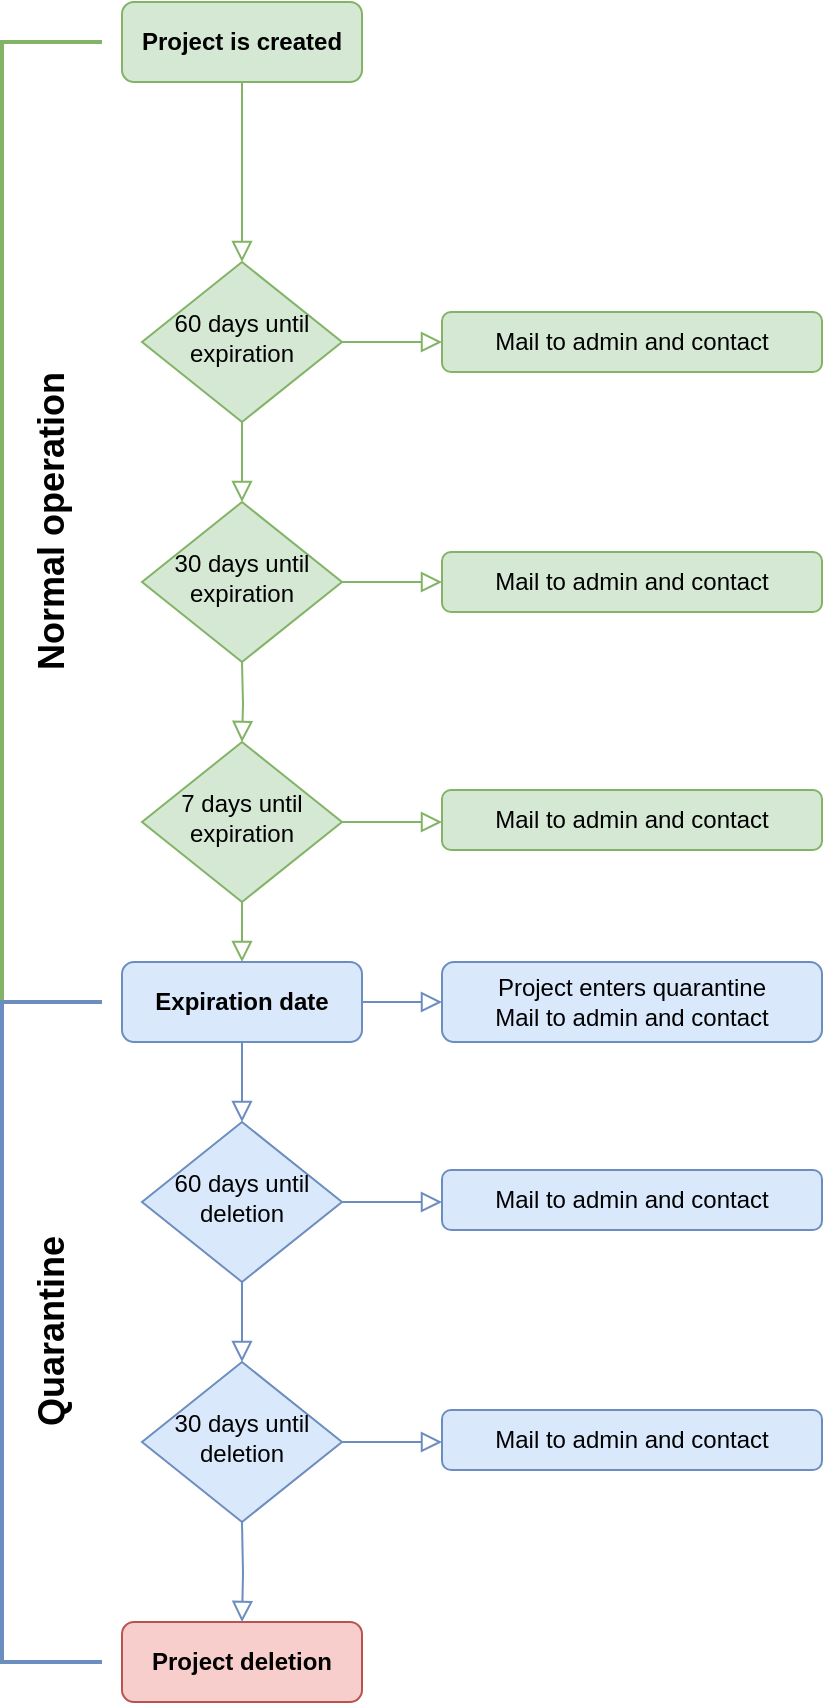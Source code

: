 <mxfile version="19.0.2" type="device"><diagram id="C5RBs43oDa-KdzZeNtuy" name="Page-1"><mxGraphModel dx="1102" dy="1025" grid="1" gridSize="10" guides="1" tooltips="1" connect="1" arrows="1" fold="1" page="1" pageScale="1" pageWidth="827" pageHeight="1169" math="0" shadow="0"><root><mxCell id="WIyWlLk6GJQsqaUBKTNV-0"/><mxCell id="WIyWlLk6GJQsqaUBKTNV-1" parent="WIyWlLk6GJQsqaUBKTNV-0"/><mxCell id="WIyWlLk6GJQsqaUBKTNV-2" value="" style="rounded=0;html=1;jettySize=auto;orthogonalLoop=1;fontSize=11;endArrow=block;endFill=0;endSize=8;strokeWidth=1;shadow=0;labelBackgroundColor=none;edgeStyle=orthogonalEdgeStyle;fillColor=#d5e8d4;strokeColor=#82b366;" parent="WIyWlLk6GJQsqaUBKTNV-1" source="WIyWlLk6GJQsqaUBKTNV-3" target="WIyWlLk6GJQsqaUBKTNV-6" edge="1"><mxGeometry relative="1" as="geometry"/></mxCell><mxCell id="WIyWlLk6GJQsqaUBKTNV-3" value="Project is created" style="rounded=1;whiteSpace=wrap;html=1;fontSize=12;glass=0;strokeWidth=1;shadow=0;fillColor=#d5e8d4;strokeColor=#82b366;fontStyle=1" parent="WIyWlLk6GJQsqaUBKTNV-1" vertex="1"><mxGeometry x="310" y="40" width="120" height="40" as="geometry"/></mxCell><mxCell id="WIyWlLk6GJQsqaUBKTNV-6" value="60 days until expiration" style="rhombus;whiteSpace=wrap;html=1;shadow=0;fontFamily=Helvetica;fontSize=12;align=center;strokeWidth=1;spacing=6;spacingTop=-4;fillColor=#d5e8d4;strokeColor=#82b366;" parent="WIyWlLk6GJQsqaUBKTNV-1" vertex="1"><mxGeometry x="320" y="170" width="100" height="80" as="geometry"/></mxCell><mxCell id="WIyWlLk6GJQsqaUBKTNV-7" value="Mail to admin and contact" style="rounded=1;whiteSpace=wrap;html=1;fontSize=12;glass=0;strokeWidth=1;shadow=0;fillColor=#d5e8d4;strokeColor=#82b366;" parent="WIyWlLk6GJQsqaUBKTNV-1" vertex="1"><mxGeometry x="470" y="195" width="190" height="30" as="geometry"/></mxCell><mxCell id="WIyWlLk6GJQsqaUBKTNV-10" value="30 days until expiration" style="rhombus;whiteSpace=wrap;html=1;shadow=0;fontFamily=Helvetica;fontSize=12;align=center;strokeWidth=1;spacing=6;spacingTop=-4;fillColor=#d5e8d4;strokeColor=#82b366;" parent="WIyWlLk6GJQsqaUBKTNV-1" vertex="1"><mxGeometry x="320" y="290" width="100" height="80" as="geometry"/></mxCell><mxCell id="WIyWlLk6GJQsqaUBKTNV-11" value="Project deletion" style="rounded=1;whiteSpace=wrap;html=1;fontSize=12;glass=0;strokeWidth=1;shadow=0;fillColor=#f8cecc;strokeColor=#b85450;fontStyle=1" parent="WIyWlLk6GJQsqaUBKTNV-1" vertex="1"><mxGeometry x="310" y="850" width="120" height="40" as="geometry"/></mxCell><mxCell id="WIyWlLk6GJQsqaUBKTNV-12" value="Mail to admin and contact" style="rounded=1;whiteSpace=wrap;html=1;fontSize=12;glass=0;strokeWidth=1;shadow=0;fillColor=#d5e8d4;strokeColor=#82b366;" parent="WIyWlLk6GJQsqaUBKTNV-1" vertex="1"><mxGeometry x="470" y="315" width="190" height="30" as="geometry"/></mxCell><mxCell id="sJDLUEC2O_nyiOPLchG6-0" value="7 days until&lt;br&gt;expiration" style="rhombus;whiteSpace=wrap;html=1;shadow=0;fontFamily=Helvetica;fontSize=12;align=center;strokeWidth=1;spacing=6;spacingTop=-4;fillColor=#d5e8d4;strokeColor=#82b366;" parent="WIyWlLk6GJQsqaUBKTNV-1" vertex="1"><mxGeometry x="320" y="410" width="100" height="80" as="geometry"/></mxCell><mxCell id="sJDLUEC2O_nyiOPLchG6-2" value="Mail to admin and contact" style="rounded=1;whiteSpace=wrap;html=1;fontSize=12;glass=0;strokeWidth=1;shadow=0;fillColor=#d5e8d4;strokeColor=#82b366;" parent="WIyWlLk6GJQsqaUBKTNV-1" vertex="1"><mxGeometry x="470" y="434" width="190" height="30" as="geometry"/></mxCell><mxCell id="sJDLUEC2O_nyiOPLchG6-5" value="" style="rounded=0;html=1;jettySize=auto;orthogonalLoop=1;fontSize=11;endArrow=block;endFill=0;endSize=8;strokeWidth=1;shadow=0;labelBackgroundColor=none;edgeStyle=orthogonalEdgeStyle;entryX=0.5;entryY=0;entryDx=0;entryDy=0;exitX=0.5;exitY=1;exitDx=0;exitDy=0;fillColor=#d5e8d4;strokeColor=#82b366;" parent="WIyWlLk6GJQsqaUBKTNV-1" source="WIyWlLk6GJQsqaUBKTNV-6" target="WIyWlLk6GJQsqaUBKTNV-10" edge="1"><mxGeometry relative="1" as="geometry"><mxPoint x="370" y="260" as="sourcePoint"/><mxPoint x="380" y="180" as="targetPoint"/></mxGeometry></mxCell><mxCell id="sJDLUEC2O_nyiOPLchG6-6" value="" style="rounded=0;html=1;jettySize=auto;orthogonalLoop=1;fontSize=11;endArrow=block;endFill=0;endSize=8;strokeWidth=1;shadow=0;labelBackgroundColor=none;edgeStyle=orthogonalEdgeStyle;entryX=0.5;entryY=0;entryDx=0;entryDy=0;fillColor=#d5e8d4;strokeColor=#82b366;" parent="WIyWlLk6GJQsqaUBKTNV-1" target="sJDLUEC2O_nyiOPLchG6-0" edge="1"><mxGeometry relative="1" as="geometry"><mxPoint x="370" y="370" as="sourcePoint"/><mxPoint x="380" y="300" as="targetPoint"/></mxGeometry></mxCell><mxCell id="sJDLUEC2O_nyiOPLchG6-8" value="" style="rounded=0;html=1;jettySize=auto;orthogonalLoop=1;fontSize=11;endArrow=block;endFill=0;endSize=8;strokeWidth=1;shadow=0;labelBackgroundColor=none;edgeStyle=orthogonalEdgeStyle;entryX=0;entryY=0.5;entryDx=0;entryDy=0;exitX=1;exitY=0.5;exitDx=0;exitDy=0;fillColor=#d5e8d4;strokeColor=#82b366;" parent="WIyWlLk6GJQsqaUBKTNV-1" source="WIyWlLk6GJQsqaUBKTNV-6" target="WIyWlLk6GJQsqaUBKTNV-7" edge="1"><mxGeometry relative="1" as="geometry"><mxPoint x="380" y="260" as="sourcePoint"/><mxPoint x="380" y="300" as="targetPoint"/></mxGeometry></mxCell><mxCell id="sJDLUEC2O_nyiOPLchG6-9" value="" style="rounded=0;html=1;jettySize=auto;orthogonalLoop=1;fontSize=11;endArrow=block;endFill=0;endSize=8;strokeWidth=1;shadow=0;labelBackgroundColor=none;edgeStyle=orthogonalEdgeStyle;exitX=1;exitY=0.5;exitDx=0;exitDy=0;fillColor=#d5e8d4;strokeColor=#82b366;" parent="WIyWlLk6GJQsqaUBKTNV-1" source="WIyWlLk6GJQsqaUBKTNV-10" edge="1"><mxGeometry relative="1" as="geometry"><mxPoint x="430" y="220" as="sourcePoint"/><mxPoint x="470" y="330" as="targetPoint"/></mxGeometry></mxCell><mxCell id="sJDLUEC2O_nyiOPLchG6-10" value="" style="rounded=0;html=1;jettySize=auto;orthogonalLoop=1;fontSize=11;endArrow=block;endFill=0;endSize=8;strokeWidth=1;shadow=0;labelBackgroundColor=none;edgeStyle=orthogonalEdgeStyle;exitX=1;exitY=0.5;exitDx=0;exitDy=0;fillColor=#d5e8d4;strokeColor=#82b366;" parent="WIyWlLk6GJQsqaUBKTNV-1" source="sJDLUEC2O_nyiOPLchG6-0" edge="1"><mxGeometry relative="1" as="geometry"><mxPoint x="430" y="340" as="sourcePoint"/><mxPoint x="470" y="450" as="targetPoint"/></mxGeometry></mxCell><mxCell id="sJDLUEC2O_nyiOPLchG6-12" value="Expiration date" style="rounded=1;whiteSpace=wrap;html=1;fontSize=12;glass=0;strokeWidth=1;shadow=0;fillColor=#dae8fc;strokeColor=#6c8ebf;fontStyle=1" parent="WIyWlLk6GJQsqaUBKTNV-1" vertex="1"><mxGeometry x="310" y="520" width="120" height="40" as="geometry"/></mxCell><mxCell id="sJDLUEC2O_nyiOPLchG6-14" value="60 days until deletion" style="rhombus;whiteSpace=wrap;html=1;shadow=0;fontFamily=Helvetica;fontSize=12;align=center;strokeWidth=1;spacing=6;spacingTop=-4;fillColor=#dae8fc;strokeColor=#6c8ebf;verticalAlign=middle;" parent="WIyWlLk6GJQsqaUBKTNV-1" vertex="1"><mxGeometry x="320" y="600" width="100" height="80" as="geometry"/></mxCell><mxCell id="sJDLUEC2O_nyiOPLchG6-16" value="" style="rounded=0;html=1;jettySize=auto;orthogonalLoop=1;fontSize=11;endArrow=block;endFill=0;endSize=8;strokeWidth=1;shadow=0;labelBackgroundColor=none;edgeStyle=orthogonalEdgeStyle;entryX=0.5;entryY=0;entryDx=0;entryDy=0;exitX=0.5;exitY=1;exitDx=0;exitDy=0;fillColor=#d5e8d4;strokeColor=#82b366;" parent="WIyWlLk6GJQsqaUBKTNV-1" source="sJDLUEC2O_nyiOPLchG6-0" target="sJDLUEC2O_nyiOPLchG6-12" edge="1"><mxGeometry relative="1" as="geometry"><mxPoint x="380" y="380" as="sourcePoint"/><mxPoint x="380" y="420" as="targetPoint"/></mxGeometry></mxCell><mxCell id="sJDLUEC2O_nyiOPLchG6-17" value="30 days until deletion" style="rhombus;whiteSpace=wrap;html=1;shadow=0;fontFamily=Helvetica;fontSize=12;align=center;strokeWidth=1;spacing=6;spacingTop=-4;fillColor=#dae8fc;strokeColor=#6c8ebf;" parent="WIyWlLk6GJQsqaUBKTNV-1" vertex="1"><mxGeometry x="320" y="720" width="100" height="80" as="geometry"/></mxCell><mxCell id="sJDLUEC2O_nyiOPLchG6-20" value="" style="rounded=0;html=1;jettySize=auto;orthogonalLoop=1;fontSize=11;endArrow=block;endFill=0;endSize=8;strokeWidth=1;shadow=0;labelBackgroundColor=none;edgeStyle=orthogonalEdgeStyle;entryX=0.5;entryY=0;entryDx=0;entryDy=0;exitX=0.5;exitY=1;exitDx=0;exitDy=0;fillColor=#dae8fc;strokeColor=#6c8ebf;" parent="WIyWlLk6GJQsqaUBKTNV-1" source="sJDLUEC2O_nyiOPLchG6-12" target="sJDLUEC2O_nyiOPLchG6-14" edge="1"><mxGeometry relative="1" as="geometry"><mxPoint x="380" y="500" as="sourcePoint"/><mxPoint x="380" y="530" as="targetPoint"/></mxGeometry></mxCell><mxCell id="sJDLUEC2O_nyiOPLchG6-21" value="" style="rounded=0;html=1;jettySize=auto;orthogonalLoop=1;fontSize=11;endArrow=block;endFill=0;endSize=8;strokeWidth=1;shadow=0;labelBackgroundColor=none;edgeStyle=orthogonalEdgeStyle;entryX=0.5;entryY=0;entryDx=0;entryDy=0;fillColor=#dae8fc;strokeColor=#6c8ebf;exitX=0.5;exitY=1;exitDx=0;exitDy=0;" parent="WIyWlLk6GJQsqaUBKTNV-1" source="sJDLUEC2O_nyiOPLchG6-14" target="sJDLUEC2O_nyiOPLchG6-17" edge="1"><mxGeometry relative="1" as="geometry"><mxPoint x="370" y="690" as="sourcePoint"/><mxPoint x="380" y="610" as="targetPoint"/></mxGeometry></mxCell><mxCell id="sJDLUEC2O_nyiOPLchG6-22" value="" style="rounded=0;html=1;jettySize=auto;orthogonalLoop=1;fontSize=11;endArrow=block;endFill=0;endSize=8;strokeWidth=1;shadow=0;labelBackgroundColor=none;edgeStyle=orthogonalEdgeStyle;entryX=0.5;entryY=0;entryDx=0;entryDy=0;fillColor=#dae8fc;strokeColor=#6c8ebf;" parent="WIyWlLk6GJQsqaUBKTNV-1" target="WIyWlLk6GJQsqaUBKTNV-11" edge="1"><mxGeometry relative="1" as="geometry"><mxPoint x="370" y="800" as="sourcePoint"/><mxPoint x="380" y="730" as="targetPoint"/></mxGeometry></mxCell><mxCell id="sJDLUEC2O_nyiOPLchG6-23" value="&lt;span&gt;Project enters quarantine&lt;/span&gt;&lt;br&gt;&lt;span&gt;Mail to admin and contact&lt;/span&gt;" style="rounded=1;whiteSpace=wrap;html=1;fontSize=12;glass=0;strokeWidth=1;shadow=0;fillColor=#dae8fc;strokeColor=#6c8ebf;align=center;" parent="WIyWlLk6GJQsqaUBKTNV-1" vertex="1"><mxGeometry x="470" y="520" width="190" height="40" as="geometry"/></mxCell><mxCell id="sJDLUEC2O_nyiOPLchG6-25" value="Mail to admin and contact" style="rounded=1;whiteSpace=wrap;html=1;fontSize=12;glass=0;strokeWidth=1;shadow=0;fillColor=#dae8fc;strokeColor=#6c8ebf;" parent="WIyWlLk6GJQsqaUBKTNV-1" vertex="1"><mxGeometry x="470" y="624" width="190" height="30" as="geometry"/></mxCell><mxCell id="sJDLUEC2O_nyiOPLchG6-26" value="" style="rounded=0;html=1;jettySize=auto;orthogonalLoop=1;fontSize=11;endArrow=block;endFill=0;endSize=8;strokeWidth=1;shadow=0;labelBackgroundColor=none;edgeStyle=orthogonalEdgeStyle;exitX=1;exitY=0.5;exitDx=0;exitDy=0;fillColor=#dae8fc;strokeColor=#6c8ebf;" parent="WIyWlLk6GJQsqaUBKTNV-1" edge="1"><mxGeometry relative="1" as="geometry"><mxPoint x="420" y="640" as="sourcePoint"/><mxPoint x="470" y="640" as="targetPoint"/></mxGeometry></mxCell><mxCell id="sJDLUEC2O_nyiOPLchG6-27" value="Mail to admin and contact" style="rounded=1;whiteSpace=wrap;html=1;fontSize=12;glass=0;strokeWidth=1;shadow=0;fillColor=#dae8fc;strokeColor=#6c8ebf;" parent="WIyWlLk6GJQsqaUBKTNV-1" vertex="1"><mxGeometry x="470" y="744" width="190" height="30" as="geometry"/></mxCell><mxCell id="sJDLUEC2O_nyiOPLchG6-28" value="" style="rounded=0;html=1;jettySize=auto;orthogonalLoop=1;fontSize=11;endArrow=block;endFill=0;endSize=8;strokeWidth=1;shadow=0;labelBackgroundColor=none;edgeStyle=orthogonalEdgeStyle;exitX=1;exitY=0.5;exitDx=0;exitDy=0;fillColor=#dae8fc;strokeColor=#6c8ebf;" parent="WIyWlLk6GJQsqaUBKTNV-1" edge="1"><mxGeometry relative="1" as="geometry"><mxPoint x="420" y="760" as="sourcePoint"/><mxPoint x="470" y="760" as="targetPoint"/></mxGeometry></mxCell><mxCell id="sJDLUEC2O_nyiOPLchG6-29" value="Normal operation" style="strokeWidth=2;html=1;shape=mxgraph.flowchart.annotation_1;align=center;pointerEvents=1;fontSize=18;horizontal=0;fillColor=#d5e8d4;strokeColor=#82b366;fontStyle=1" parent="WIyWlLk6GJQsqaUBKTNV-1" vertex="1"><mxGeometry x="250" y="60" width="50" height="480" as="geometry"/></mxCell><mxCell id="sJDLUEC2O_nyiOPLchG6-32" value="Quarantine" style="strokeWidth=2;html=1;shape=mxgraph.flowchart.annotation_1;align=center;pointerEvents=1;fontSize=18;horizontal=0;fillColor=#dae8fc;strokeColor=#6c8ebf;fontStyle=1" parent="WIyWlLk6GJQsqaUBKTNV-1" vertex="1"><mxGeometry x="250" y="540" width="50" height="330" as="geometry"/></mxCell><mxCell id="sJDLUEC2O_nyiOPLchG6-33" value="" style="rounded=0;html=1;jettySize=auto;orthogonalLoop=1;fontSize=11;endArrow=block;endFill=0;endSize=8;strokeWidth=1;shadow=0;labelBackgroundColor=none;edgeStyle=orthogonalEdgeStyle;exitX=1;exitY=0.5;exitDx=0;exitDy=0;fillColor=#dae8fc;strokeColor=#6c8ebf;" parent="WIyWlLk6GJQsqaUBKTNV-1" source="sJDLUEC2O_nyiOPLchG6-12" edge="1"><mxGeometry relative="1" as="geometry"><mxPoint x="430" y="650" as="sourcePoint"/><mxPoint x="470" y="540" as="targetPoint"/></mxGeometry></mxCell></root></mxGraphModel></diagram></mxfile>